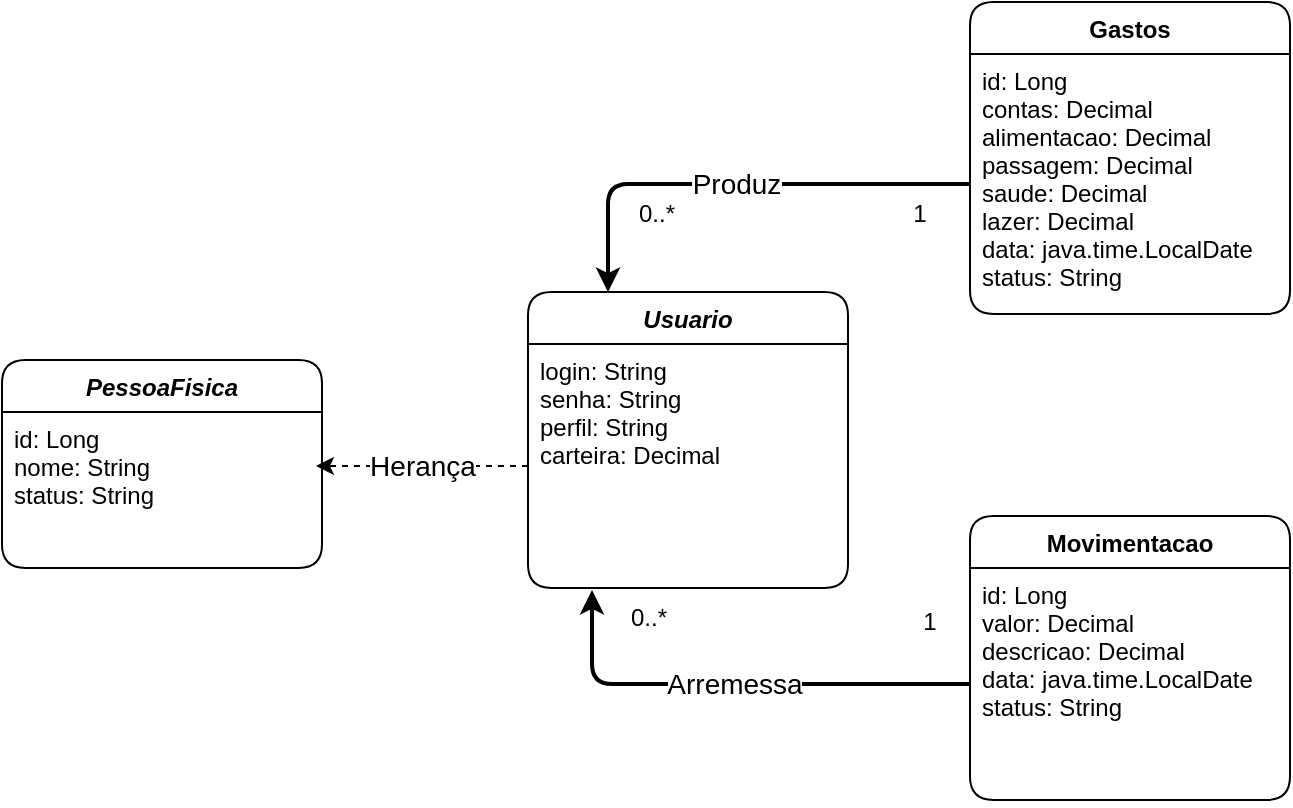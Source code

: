 <mxfile version="20.8.10" type="github">
  <diagram id="C5RBs43oDa-KdzZeNtuy" name="Page-1">
    <mxGraphModel dx="880" dy="444" grid="0" gridSize="10" guides="1" tooltips="1" connect="1" arrows="1" fold="1" page="1" pageScale="1" pageWidth="1169" pageHeight="827" math="0" shadow="0">
      <root>
        <mxCell id="WIyWlLk6GJQsqaUBKTNV-0" />
        <mxCell id="WIyWlLk6GJQsqaUBKTNV-1" parent="WIyWlLk6GJQsqaUBKTNV-0" />
        <mxCell id="zkfFHV4jXpPFQw0GAbJ--0" value="Usuario" style="swimlane;fontStyle=3;align=center;verticalAlign=top;childLayout=stackLayout;horizontal=1;startSize=26;horizontalStack=0;resizeParent=1;resizeLast=0;collapsible=1;marginBottom=0;rounded=1;shadow=0;strokeWidth=1;labelBackgroundColor=none;" parent="WIyWlLk6GJQsqaUBKTNV-1" vertex="1">
          <mxGeometry x="352" y="221" width="160" height="148" as="geometry">
            <mxRectangle x="220" y="120" width="160" height="26" as="alternateBounds" />
          </mxGeometry>
        </mxCell>
        <mxCell id="zkfFHV4jXpPFQw0GAbJ--1" value="login: String&#xa;senha: String&#xa;perfil: String&#xa;carteira: Decimal" style="text;align=left;verticalAlign=top;spacingLeft=4;spacingRight=4;overflow=hidden;rotatable=0;points=[[0,0.5],[1,0.5]];portConstraint=eastwest;labelBackgroundColor=none;rounded=1;" parent="zkfFHV4jXpPFQw0GAbJ--0" vertex="1">
          <mxGeometry y="26" width="160" height="122" as="geometry" />
        </mxCell>
        <mxCell id="zkfFHV4jXpPFQw0GAbJ--17" value="Gastos" style="swimlane;fontStyle=1;align=center;verticalAlign=top;childLayout=stackLayout;horizontal=1;startSize=26;horizontalStack=0;resizeParent=1;resizeLast=0;collapsible=1;marginBottom=0;rounded=1;shadow=0;strokeWidth=1;labelBackgroundColor=none;" parent="WIyWlLk6GJQsqaUBKTNV-1" vertex="1">
          <mxGeometry x="573" y="76" width="160" height="156" as="geometry">
            <mxRectangle x="550" y="140" width="160" height="26" as="alternateBounds" />
          </mxGeometry>
        </mxCell>
        <mxCell id="zkfFHV4jXpPFQw0GAbJ--18" value="id: Long&#xa;contas: Decimal&#xa;alimentacao: Decimal&#xa;passagem: Decimal&#xa;saude: Decimal&#xa;lazer: Decimal&#xa;data: java.time.LocalDate&#xa;status: String" style="text;align=left;verticalAlign=top;spacingLeft=4;spacingRight=4;overflow=hidden;rotatable=0;points=[[0,0.5],[1,0.5]];portConstraint=eastwest;labelBackgroundColor=none;rounded=1;" parent="zkfFHV4jXpPFQw0GAbJ--17" vertex="1">
          <mxGeometry y="26" width="160" height="130" as="geometry" />
        </mxCell>
        <mxCell id="dBvMPlJT7BrvVbfi5n7Q-8" value="0..*" style="text;html=1;align=center;verticalAlign=middle;resizable=0;points=[];autosize=1;strokeColor=none;fillColor=none;" vertex="1" parent="WIyWlLk6GJQsqaUBKTNV-1">
          <mxGeometry x="394" y="371" width="36" height="26" as="geometry" />
        </mxCell>
        <mxCell id="dBvMPlJT7BrvVbfi5n7Q-14" value="Movimentacao" style="swimlane;fontStyle=1;align=center;verticalAlign=top;childLayout=stackLayout;horizontal=1;startSize=26;horizontalStack=0;resizeParent=1;resizeLast=0;collapsible=1;marginBottom=0;rounded=1;shadow=0;strokeWidth=1;labelBackgroundColor=none;" vertex="1" parent="WIyWlLk6GJQsqaUBKTNV-1">
          <mxGeometry x="573" y="333" width="160" height="142" as="geometry">
            <mxRectangle x="550" y="140" width="160" height="26" as="alternateBounds" />
          </mxGeometry>
        </mxCell>
        <mxCell id="dBvMPlJT7BrvVbfi5n7Q-15" value="id: Long&#xa;valor: Decimal&#xa;descricao: Decimal&#xa;data: java.time.LocalDate&#xa;status: String" style="text;align=left;verticalAlign=top;spacingLeft=4;spacingRight=4;overflow=hidden;rotatable=0;points=[[0,0.5],[1,0.5]];portConstraint=eastwest;labelBackgroundColor=none;rounded=1;" vertex="1" parent="dBvMPlJT7BrvVbfi5n7Q-14">
          <mxGeometry y="26" width="160" height="116" as="geometry" />
        </mxCell>
        <mxCell id="dBvMPlJT7BrvVbfi5n7Q-16" value="Arremessa" style="edgeStyle=orthogonalEdgeStyle;rounded=1;orthogonalLoop=1;jettySize=auto;html=1;exitX=0;exitY=0.5;exitDx=0;exitDy=0;entryX=0.2;entryY=1.008;entryDx=0;entryDy=0;shadow=0;strokeColor=default;strokeWidth=2;fontSize=14;entryPerimeter=0;" edge="1" parent="WIyWlLk6GJQsqaUBKTNV-1" source="dBvMPlJT7BrvVbfi5n7Q-15" target="zkfFHV4jXpPFQw0GAbJ--1">
          <mxGeometry relative="1" as="geometry">
            <mxPoint x="742" y="319" as="targetPoint" />
          </mxGeometry>
        </mxCell>
        <mxCell id="dBvMPlJT7BrvVbfi5n7Q-11" value="Produz" style="edgeStyle=orthogonalEdgeStyle;rounded=1;orthogonalLoop=1;jettySize=auto;html=1;exitX=0;exitY=0.5;exitDx=0;exitDy=0;entryX=0.25;entryY=0;entryDx=0;entryDy=0;shadow=0;strokeColor=default;strokeWidth=2;fontSize=14;" edge="1" parent="WIyWlLk6GJQsqaUBKTNV-1" source="zkfFHV4jXpPFQw0GAbJ--18" target="zkfFHV4jXpPFQw0GAbJ--0">
          <mxGeometry relative="1" as="geometry">
            <mxPoint x="742" y="225" as="targetPoint" />
          </mxGeometry>
        </mxCell>
        <mxCell id="dBvMPlJT7BrvVbfi5n7Q-31" value="0..*" style="text;html=1;align=center;verticalAlign=middle;resizable=0;points=[];autosize=1;strokeColor=none;fillColor=none;" vertex="1" parent="WIyWlLk6GJQsqaUBKTNV-1">
          <mxGeometry x="398" y="169" width="36" height="26" as="geometry" />
        </mxCell>
        <mxCell id="dBvMPlJT7BrvVbfi5n7Q-33" value="1" style="text;strokeColor=none;align=center;fillColor=none;html=1;verticalAlign=middle;whiteSpace=wrap;rounded=0;" vertex="1" parent="WIyWlLk6GJQsqaUBKTNV-1">
          <mxGeometry x="523" y="371" width="60" height="30" as="geometry" />
        </mxCell>
        <mxCell id="dBvMPlJT7BrvVbfi5n7Q-34" value="1" style="text;strokeColor=none;align=center;fillColor=none;html=1;verticalAlign=middle;whiteSpace=wrap;rounded=0;" vertex="1" parent="WIyWlLk6GJQsqaUBKTNV-1">
          <mxGeometry x="518" y="167" width="60" height="30" as="geometry" />
        </mxCell>
        <mxCell id="dBvMPlJT7BrvVbfi5n7Q-35" value="PessoaFisica" style="swimlane;fontStyle=3;align=center;verticalAlign=top;childLayout=stackLayout;horizontal=1;startSize=26;horizontalStack=0;resizeParent=1;resizeLast=0;collapsible=1;marginBottom=0;rounded=1;shadow=0;strokeWidth=1;labelBackgroundColor=none;" vertex="1" parent="WIyWlLk6GJQsqaUBKTNV-1">
          <mxGeometry x="89" y="255" width="160" height="104" as="geometry">
            <mxRectangle x="220" y="120" width="160" height="26" as="alternateBounds" />
          </mxGeometry>
        </mxCell>
        <mxCell id="dBvMPlJT7BrvVbfi5n7Q-36" value="id: Long&#xa;nome: String&#xa;status: String" style="text;align=left;verticalAlign=top;spacingLeft=4;spacingRight=4;overflow=hidden;rotatable=0;points=[[0,0.5],[1,0.5]];portConstraint=eastwest;labelBackgroundColor=none;rounded=1;" vertex="1" parent="dBvMPlJT7BrvVbfi5n7Q-35">
          <mxGeometry y="26" width="160" height="78" as="geometry" />
        </mxCell>
        <mxCell id="dBvMPlJT7BrvVbfi5n7Q-37" value="Herança" style="edgeStyle=orthogonalEdgeStyle;rounded=1;orthogonalLoop=1;jettySize=auto;html=1;entryX=0.981;entryY=0.346;entryDx=0;entryDy=0;entryPerimeter=0;shadow=0;strokeColor=default;strokeWidth=1;fontSize=14;dashed=1;" edge="1" parent="WIyWlLk6GJQsqaUBKTNV-1" source="zkfFHV4jXpPFQw0GAbJ--1" target="dBvMPlJT7BrvVbfi5n7Q-36">
          <mxGeometry relative="1" as="geometry" />
        </mxCell>
      </root>
    </mxGraphModel>
  </diagram>
</mxfile>

